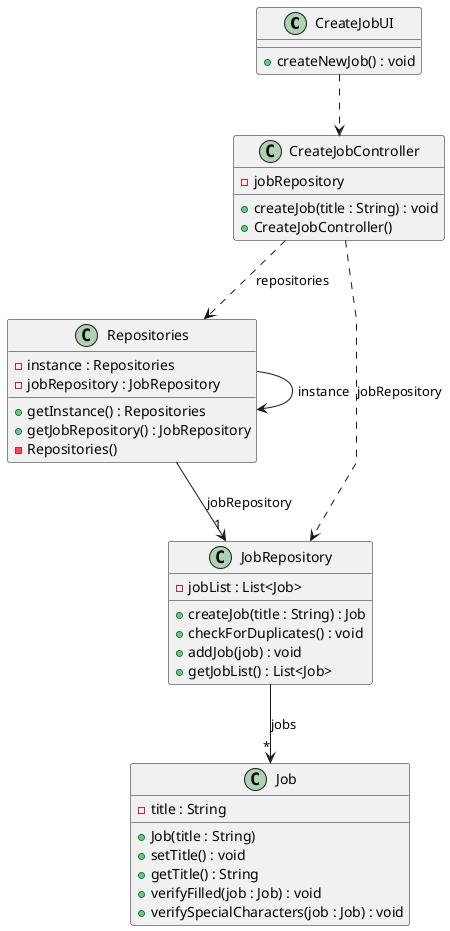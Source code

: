 @startuml
skinparam packageStyle rectangle
skinparam shadowing false
skinparam linetype polyline

'left to right direction

class CreateJobUI {
    +createNewJob() : void
}

class CreateJobController {
-jobRepository
    +createJob(title : String) : void
    +CreateJobController()
    '+getJobRepository() : JobRepository
}

class Repositories {
    +getInstance() : Repositories
    +getJobRepository() : JobRepository
    - instance : Repositories
    - Repositories()
    -jobRepository : JobRepository
}

class JobRepository {
-jobList : List<Job>
    +createJob(title : String) : Job
    +checkForDuplicates() : void
    +addJob(job) : void
    +getJobList() : List<Job>
}

class Job {
    - title : String
    + Job(title : String)
    + setTitle() : void
    + getTitle() : String
    +verifyFilled(job : Job) : void
    +verifySpecialCharacters(job : Job) : void
}

CreateJobUI ..> CreateJobController
Repositories --> "1" JobRepository : jobRepository
Repositories --> Repositories : instance
JobRepository --> "*" Job : jobs
CreateJobController ..> Repositories : repositories
CreateJobController ..> JobRepository : jobRepository

@enduml
